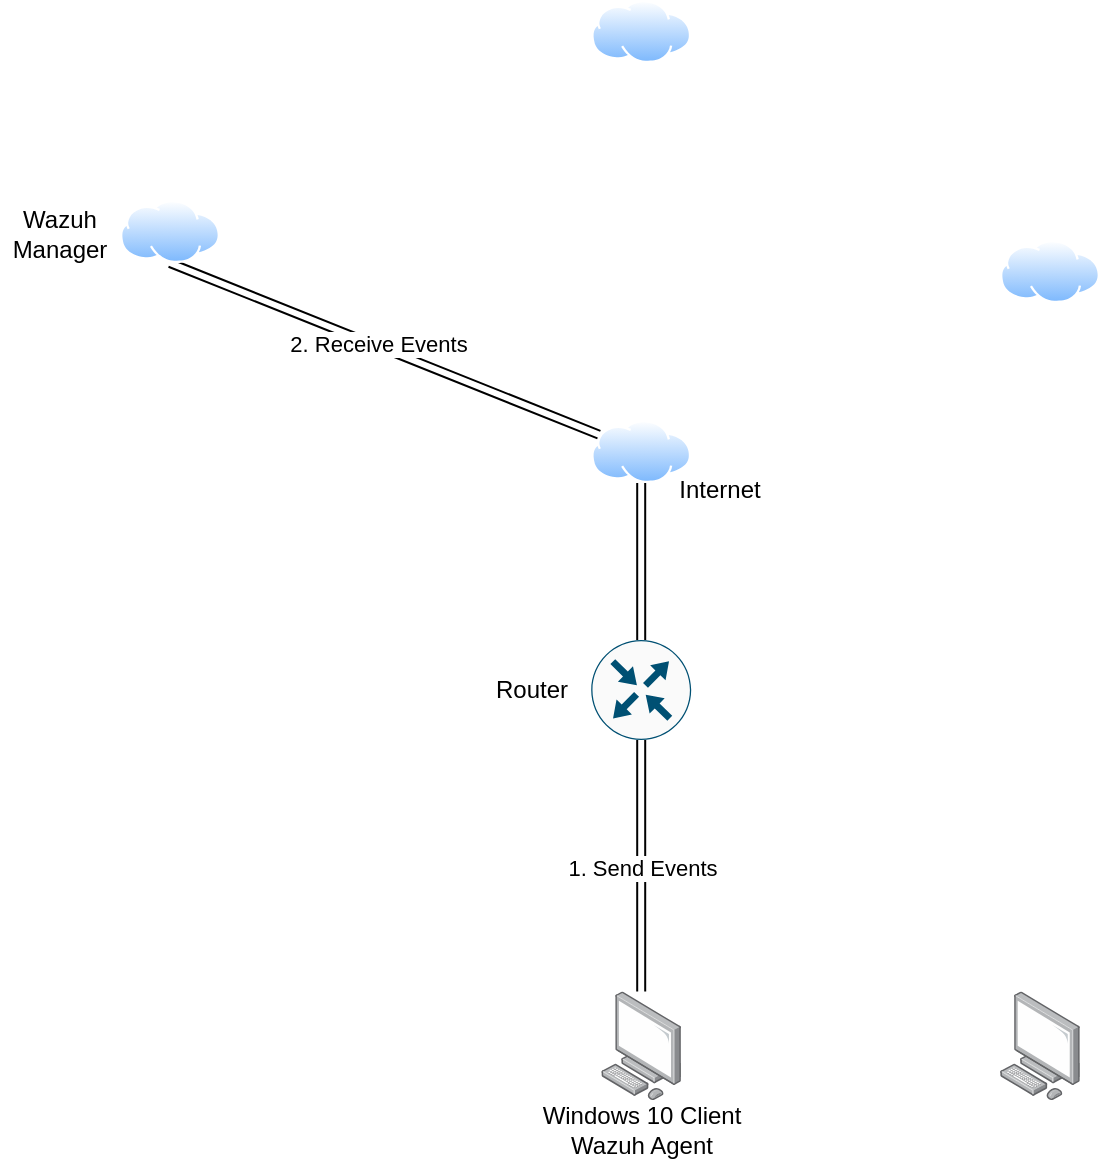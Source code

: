 <mxfile version="24.7.17">
  <diagram name="Page-1" id="D0JsHQ4YXtNWg4Yk6zB2">
    <mxGraphModel dx="690" dy="402" grid="1" gridSize="10" guides="1" tooltips="1" connect="1" arrows="1" fold="1" page="1" pageScale="1" pageWidth="850" pageHeight="1100" math="0" shadow="0">
      <root>
        <mxCell id="0" />
        <mxCell id="1" parent="0" />
        <mxCell id="vkyqPre0zpjpMaQzLrcU-8" value="" style="edgeStyle=orthogonalEdgeStyle;rounded=0;orthogonalLoop=1;jettySize=auto;html=1;entryX=0.5;entryY=1;entryDx=0;entryDy=0;shape=link;" edge="1" parent="1" source="vkyqPre0zpjpMaQzLrcU-9" target="vkyqPre0zpjpMaQzLrcU-3">
          <mxGeometry relative="1" as="geometry">
            <mxPoint x="380.6" y="308.685" as="targetPoint" />
          </mxGeometry>
        </mxCell>
        <mxCell id="vkyqPre0zpjpMaQzLrcU-1" value="" style="image;points=[];aspect=fixed;html=1;align=center;shadow=0;dashed=0;image=img/lib/allied_telesis/computer_and_terminals/Personal_Computer.svg;" vertex="1" parent="1">
          <mxGeometry x="360.6" y="515.79" width="40" height="54.21" as="geometry" />
        </mxCell>
        <mxCell id="vkyqPre0zpjpMaQzLrcU-2" value="Windows 10 Client&lt;br&gt;Wazuh Agent" style="text;strokeColor=none;align=center;fillColor=none;html=1;verticalAlign=middle;whiteSpace=wrap;rounded=0;" vertex="1" parent="1">
          <mxGeometry x="320.6" y="570" width="120" height="30" as="geometry" />
        </mxCell>
        <mxCell id="vkyqPre0zpjpMaQzLrcU-11" style="rounded=0;orthogonalLoop=1;jettySize=auto;html=1;entryX=0.5;entryY=1;entryDx=0;entryDy=0;shape=link;" edge="1" parent="1" source="vkyqPre0zpjpMaQzLrcU-3" target="vkyqPre0zpjpMaQzLrcU-4">
          <mxGeometry relative="1" as="geometry" />
        </mxCell>
        <mxCell id="vkyqPre0zpjpMaQzLrcU-19" value="2. Receive Events" style="edgeLabel;html=1;align=center;verticalAlign=middle;resizable=0;points=[];" vertex="1" connectable="0" parent="vkyqPre0zpjpMaQzLrcU-11">
          <mxGeometry x="0.039" y="-1" relative="1" as="geometry">
            <mxPoint as="offset" />
          </mxGeometry>
        </mxCell>
        <mxCell id="vkyqPre0zpjpMaQzLrcU-3" value="" style="image;aspect=fixed;perimeter=ellipsePerimeter;html=1;align=center;shadow=0;dashed=0;spacingTop=3;image=img/lib/active_directory/internet_cloud.svg;" vertex="1" parent="1">
          <mxGeometry x="355.6" y="230" width="50" height="31.5" as="geometry" />
        </mxCell>
        <mxCell id="vkyqPre0zpjpMaQzLrcU-4" value="" style="image;aspect=fixed;perimeter=ellipsePerimeter;html=1;align=center;shadow=0;dashed=0;spacingTop=3;image=img/lib/active_directory/internet_cloud.svg;" vertex="1" parent="1">
          <mxGeometry x="120" y="120" width="50" height="31.5" as="geometry" />
        </mxCell>
        <mxCell id="vkyqPre0zpjpMaQzLrcU-5" value="" style="image;aspect=fixed;perimeter=ellipsePerimeter;html=1;align=center;shadow=0;dashed=0;spacingTop=3;image=img/lib/active_directory/internet_cloud.svg;" vertex="1" parent="1">
          <mxGeometry x="355.6" y="20" width="50" height="31.5" as="geometry" />
        </mxCell>
        <mxCell id="vkyqPre0zpjpMaQzLrcU-6" value="" style="image;aspect=fixed;perimeter=ellipsePerimeter;html=1;align=center;shadow=0;dashed=0;spacingTop=3;image=img/lib/active_directory/internet_cloud.svg;" vertex="1" parent="1">
          <mxGeometry x="560" y="140" width="50" height="31.5" as="geometry" />
        </mxCell>
        <mxCell id="vkyqPre0zpjpMaQzLrcU-10" value="" style="edgeStyle=orthogonalEdgeStyle;rounded=0;orthogonalLoop=1;jettySize=auto;html=1;entryX=0.5;entryY=1;entryDx=0;entryDy=0;shape=link;" edge="1" parent="1" source="vkyqPre0zpjpMaQzLrcU-1" target="vkyqPre0zpjpMaQzLrcU-9">
          <mxGeometry relative="1" as="geometry">
            <mxPoint x="381" y="516" as="sourcePoint" />
            <mxPoint x="381" y="262" as="targetPoint" />
          </mxGeometry>
        </mxCell>
        <mxCell id="vkyqPre0zpjpMaQzLrcU-16" value="1. Send Events" style="edgeLabel;html=1;align=center;verticalAlign=middle;resizable=0;points=[];" vertex="1" connectable="0" parent="vkyqPre0zpjpMaQzLrcU-10">
          <mxGeometry x="-0.018" relative="1" as="geometry">
            <mxPoint as="offset" />
          </mxGeometry>
        </mxCell>
        <mxCell id="vkyqPre0zpjpMaQzLrcU-9" value="" style="sketch=0;points=[[0.5,0,0],[1,0.5,0],[0.5,1,0],[0,0.5,0],[0.145,0.145,0],[0.856,0.145,0],[0.855,0.856,0],[0.145,0.855,0]];verticalLabelPosition=bottom;html=1;verticalAlign=top;aspect=fixed;align=center;pointerEvents=1;shape=mxgraph.cisco19.rect;prIcon=router;fillColor=#FAFAFA;strokeColor=#005073;" vertex="1" parent="1">
          <mxGeometry x="355.6" y="340" width="50" height="50" as="geometry" />
        </mxCell>
        <mxCell id="vkyqPre0zpjpMaQzLrcU-12" value="Router" style="text;strokeColor=none;align=center;fillColor=none;html=1;verticalAlign=middle;whiteSpace=wrap;rounded=0;" vertex="1" parent="1">
          <mxGeometry x="295.6" y="350" width="60" height="30" as="geometry" />
        </mxCell>
        <mxCell id="vkyqPre0zpjpMaQzLrcU-13" value="" style="image;points=[];aspect=fixed;html=1;align=center;shadow=0;dashed=0;image=img/lib/allied_telesis/computer_and_terminals/Personal_Computer.svg;" vertex="1" parent="1">
          <mxGeometry x="560" y="515.79" width="40" height="54.21" as="geometry" />
        </mxCell>
        <mxCell id="vkyqPre0zpjpMaQzLrcU-14" value="Internet" style="text;strokeColor=none;align=center;fillColor=none;html=1;verticalAlign=middle;whiteSpace=wrap;rounded=0;" vertex="1" parent="1">
          <mxGeometry x="390" y="250" width="60" height="30" as="geometry" />
        </mxCell>
        <mxCell id="vkyqPre0zpjpMaQzLrcU-15" value="Wazuh Manager" style="text;strokeColor=none;align=center;fillColor=none;html=1;verticalAlign=middle;whiteSpace=wrap;rounded=0;" vertex="1" parent="1">
          <mxGeometry x="60" y="121.5" width="60" height="30" as="geometry" />
        </mxCell>
      </root>
    </mxGraphModel>
  </diagram>
</mxfile>
